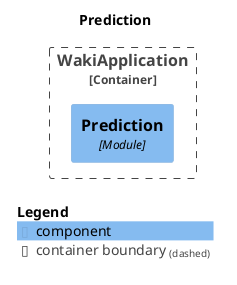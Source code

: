@startuml
set separator none
title Prediction

top to bottom direction

!include <C4/C4>
!include <C4/C4_Context>
!include <C4/C4_Component>

Container_Boundary("WakiApplication.WakiApplication_boundary", "WakiApplication", $tags="") {
  Component(WakiApplication.WakiApplication.Prediction, "Prediction", $techn="Module", $descr="", $tags="", $link="")
}


SHOW_LEGEND(true)
@enduml